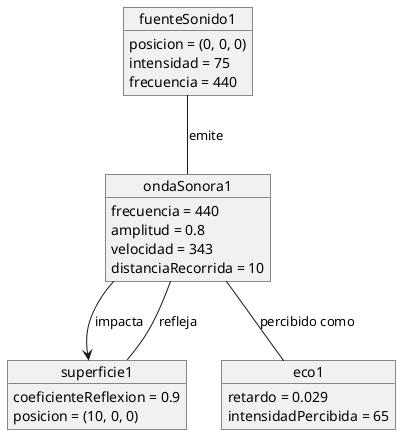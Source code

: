 @startuml
object fuenteSonido1 {
  posicion = (0, 0, 0)
  intensidad = 75
  frecuencia = 440
}

object ondaSonora1 {
  frecuencia = 440
  amplitud = 0.8
  velocidad = 343
  distanciaRecorrida = 10
}

object superficie1 {
  coeficienteReflexion = 0.9
  posicion = (10, 0, 0)
}

object eco1 {
  retardo = 0.029
  intensidadPercibida = 65
}

fuenteSonido1 -- ondaSonora1 : emite
ondaSonora1 --> superficie1 : impacta
superficie1 -- ondaSonora1 : refleja
ondaSonora1 -- eco1 : percibido como
@enduml
